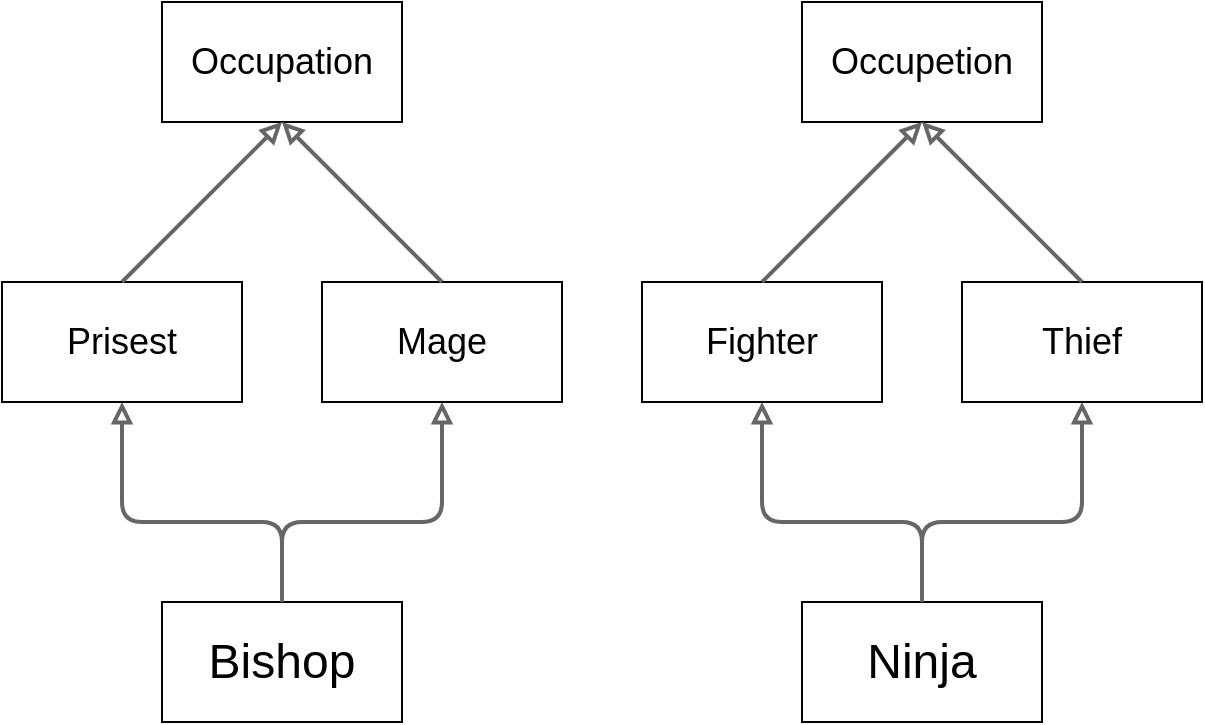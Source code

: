 <mxfile>
    <diagram id="nNcwxLu26PMgaFXkfI1O" name="ページ1">
        <mxGraphModel dx="889" dy="275" grid="1" gridSize="10" guides="1" tooltips="1" connect="1" arrows="0" fold="1" page="1" pageScale="1" pageWidth="827" pageHeight="1169" background="#ffffff" math="0" shadow="0">
            <root>
                <mxCell id="0"/>
                <mxCell id="1" parent="0"/>
                <mxCell id="2" value="&lt;font style=&quot;font-size: 18px&quot;&gt;Prisest&lt;/font&gt;" style="rounded=0;whiteSpace=wrap;html=1;" parent="1" vertex="1">
                    <mxGeometry x="120" y="150" width="120" height="60" as="geometry"/>
                </mxCell>
                <mxCell id="3" value="&lt;font style=&quot;font-size: 18px&quot;&gt;Mage&lt;/font&gt;" style="rounded=0;whiteSpace=wrap;html=1;" parent="1" vertex="1">
                    <mxGeometry x="280" y="150" width="120" height="60" as="geometry"/>
                </mxCell>
                <mxCell id="4" value="&lt;font style=&quot;font-size: 18px&quot;&gt;Fighter&lt;/font&gt;" style="rounded=0;whiteSpace=wrap;html=1;" parent="1" vertex="1">
                    <mxGeometry x="440" y="150" width="120" height="60" as="geometry"/>
                </mxCell>
                <mxCell id="5" value="&lt;font style=&quot;font-size: 18px&quot;&gt;Thief&lt;/font&gt;" style="rounded=0;whiteSpace=wrap;html=1;" parent="1" vertex="1">
                    <mxGeometry x="600" y="150" width="120" height="60" as="geometry"/>
                </mxCell>
                <mxCell id="6" value="&lt;font style=&quot;font-size: 24px&quot;&gt;Bishop&lt;/font&gt;" style="rounded=0;whiteSpace=wrap;html=1;" parent="1" vertex="1">
                    <mxGeometry x="200" y="310" width="120" height="60" as="geometry"/>
                </mxCell>
                <mxCell id="7" value="&lt;font style=&quot;font-size: 24px&quot;&gt;Ninja&lt;/font&gt;" style="rounded=0;whiteSpace=wrap;html=1;" parent="1" vertex="1">
                    <mxGeometry x="520" y="310" width="120" height="60" as="geometry"/>
                </mxCell>
                <mxCell id="9" value="" style="endArrow=block;html=1;entryX=0.5;entryY=1;entryDx=0;entryDy=0;fillColor=#f5f5f5;strokeColor=#666666;endFill=0;strokeWidth=2;" parent="1" target="2" edge="1">
                    <mxGeometry width="50" height="50" relative="1" as="geometry">
                        <mxPoint x="260" y="310" as="sourcePoint"/>
                        <mxPoint x="310" y="260" as="targetPoint"/>
                        <Array as="points">
                            <mxPoint x="260" y="270"/>
                            <mxPoint x="180" y="270"/>
                        </Array>
                    </mxGeometry>
                </mxCell>
                <mxCell id="10" value="" style="endArrow=block;html=1;entryX=0.5;entryY=1;entryDx=0;entryDy=0;fillColor=#f5f5f5;strokeColor=#666666;endFill=0;strokeWidth=2;" parent="1" target="3" edge="1">
                    <mxGeometry width="50" height="50" relative="1" as="geometry">
                        <mxPoint x="260" y="310" as="sourcePoint"/>
                        <mxPoint x="310" y="260" as="targetPoint"/>
                        <Array as="points">
                            <mxPoint x="260" y="270"/>
                            <mxPoint x="340" y="270"/>
                        </Array>
                    </mxGeometry>
                </mxCell>
                <mxCell id="11" value="" style="endArrow=block;html=1;entryX=0.5;entryY=1;entryDx=0;entryDy=0;exitX=0.5;exitY=0;exitDx=0;exitDy=0;fillColor=#f5f5f5;strokeColor=#666666;endFill=0;strokeWidth=2;" parent="1" source="7" target="4" edge="1">
                    <mxGeometry width="50" height="50" relative="1" as="geometry">
                        <mxPoint x="470" y="310" as="sourcePoint"/>
                        <mxPoint x="520" y="260" as="targetPoint"/>
                        <Array as="points">
                            <mxPoint x="580" y="270"/>
                            <mxPoint x="500" y="270"/>
                        </Array>
                    </mxGeometry>
                </mxCell>
                <mxCell id="12" value="" style="endArrow=block;html=1;exitX=0.5;exitY=0;exitDx=0;exitDy=0;fillColor=#f5f5f5;strokeColor=#666666;endFill=0;strokeWidth=2;entryX=0.5;entryY=1;entryDx=0;entryDy=0;" parent="1" source="7" target="5" edge="1">
                    <mxGeometry width="50" height="50" relative="1" as="geometry">
                        <mxPoint x="620" y="240" as="sourcePoint"/>
                        <mxPoint x="669" y="213" as="targetPoint"/>
                        <Array as="points">
                            <mxPoint x="580" y="270"/>
                            <mxPoint x="660" y="270"/>
                        </Array>
                    </mxGeometry>
                </mxCell>
                <mxCell id="17" value="&lt;font style=&quot;font-size: 18px&quot;&gt;Occupetion&lt;/font&gt;" style="rounded=0;whiteSpace=wrap;html=1;" parent="1" vertex="1">
                    <mxGeometry x="520" y="10" width="120" height="60" as="geometry"/>
                </mxCell>
                <mxCell id="30" value="" style="endArrow=block;html=1;exitX=0.5;exitY=0;exitDx=0;exitDy=0;fillColor=#f5f5f5;strokeColor=#666666;endFill=0;strokeWidth=2;entryX=0.5;entryY=1;entryDx=0;entryDy=0;" edge="1" parent="1" target="17">
                    <mxGeometry width="50" height="50" relative="1" as="geometry">
                        <mxPoint x="500" y="150" as="sourcePoint"/>
                        <mxPoint x="500" y="90" as="targetPoint"/>
                        <Array as="points"/>
                    </mxGeometry>
                </mxCell>
                <mxCell id="31" value="" style="endArrow=block;html=1;exitX=0.5;exitY=0;exitDx=0;exitDy=0;fillColor=#f5f5f5;strokeColor=#666666;endFill=0;strokeWidth=2;entryX=0.5;entryY=1;entryDx=0;entryDy=0;" edge="1" parent="1" target="17">
                    <mxGeometry width="50" height="50" relative="1" as="geometry">
                        <mxPoint x="660" y="150" as="sourcePoint"/>
                        <mxPoint x="740" y="70" as="targetPoint"/>
                        <Array as="points"/>
                    </mxGeometry>
                </mxCell>
                <mxCell id="32" value="&lt;font style=&quot;font-size: 18px&quot;&gt;Occupation&lt;/font&gt;" style="rounded=0;whiteSpace=wrap;html=1;" vertex="1" parent="1">
                    <mxGeometry x="200" y="10" width="120" height="60" as="geometry"/>
                </mxCell>
                <mxCell id="33" value="" style="endArrow=block;html=1;exitX=0.5;exitY=0;exitDx=0;exitDy=0;fillColor=#f5f5f5;strokeColor=#666666;endFill=0;strokeWidth=2;entryX=0.5;entryY=1;entryDx=0;entryDy=0;" edge="1" parent="1">
                    <mxGeometry width="50" height="50" relative="1" as="geometry">
                        <mxPoint x="180" y="150" as="sourcePoint"/>
                        <mxPoint x="260" y="70" as="targetPoint"/>
                        <Array as="points"/>
                    </mxGeometry>
                </mxCell>
                <mxCell id="34" value="" style="endArrow=block;html=1;exitX=0.5;exitY=0;exitDx=0;exitDy=0;fillColor=#f5f5f5;strokeColor=#666666;endFill=0;strokeWidth=2;entryX=0.5;entryY=1;entryDx=0;entryDy=0;" edge="1" parent="1">
                    <mxGeometry width="50" height="50" relative="1" as="geometry">
                        <mxPoint x="340" y="150" as="sourcePoint"/>
                        <mxPoint x="260" y="70" as="targetPoint"/>
                        <Array as="points"/>
                    </mxGeometry>
                </mxCell>
            </root>
        </mxGraphModel>
    </diagram>
</mxfile>